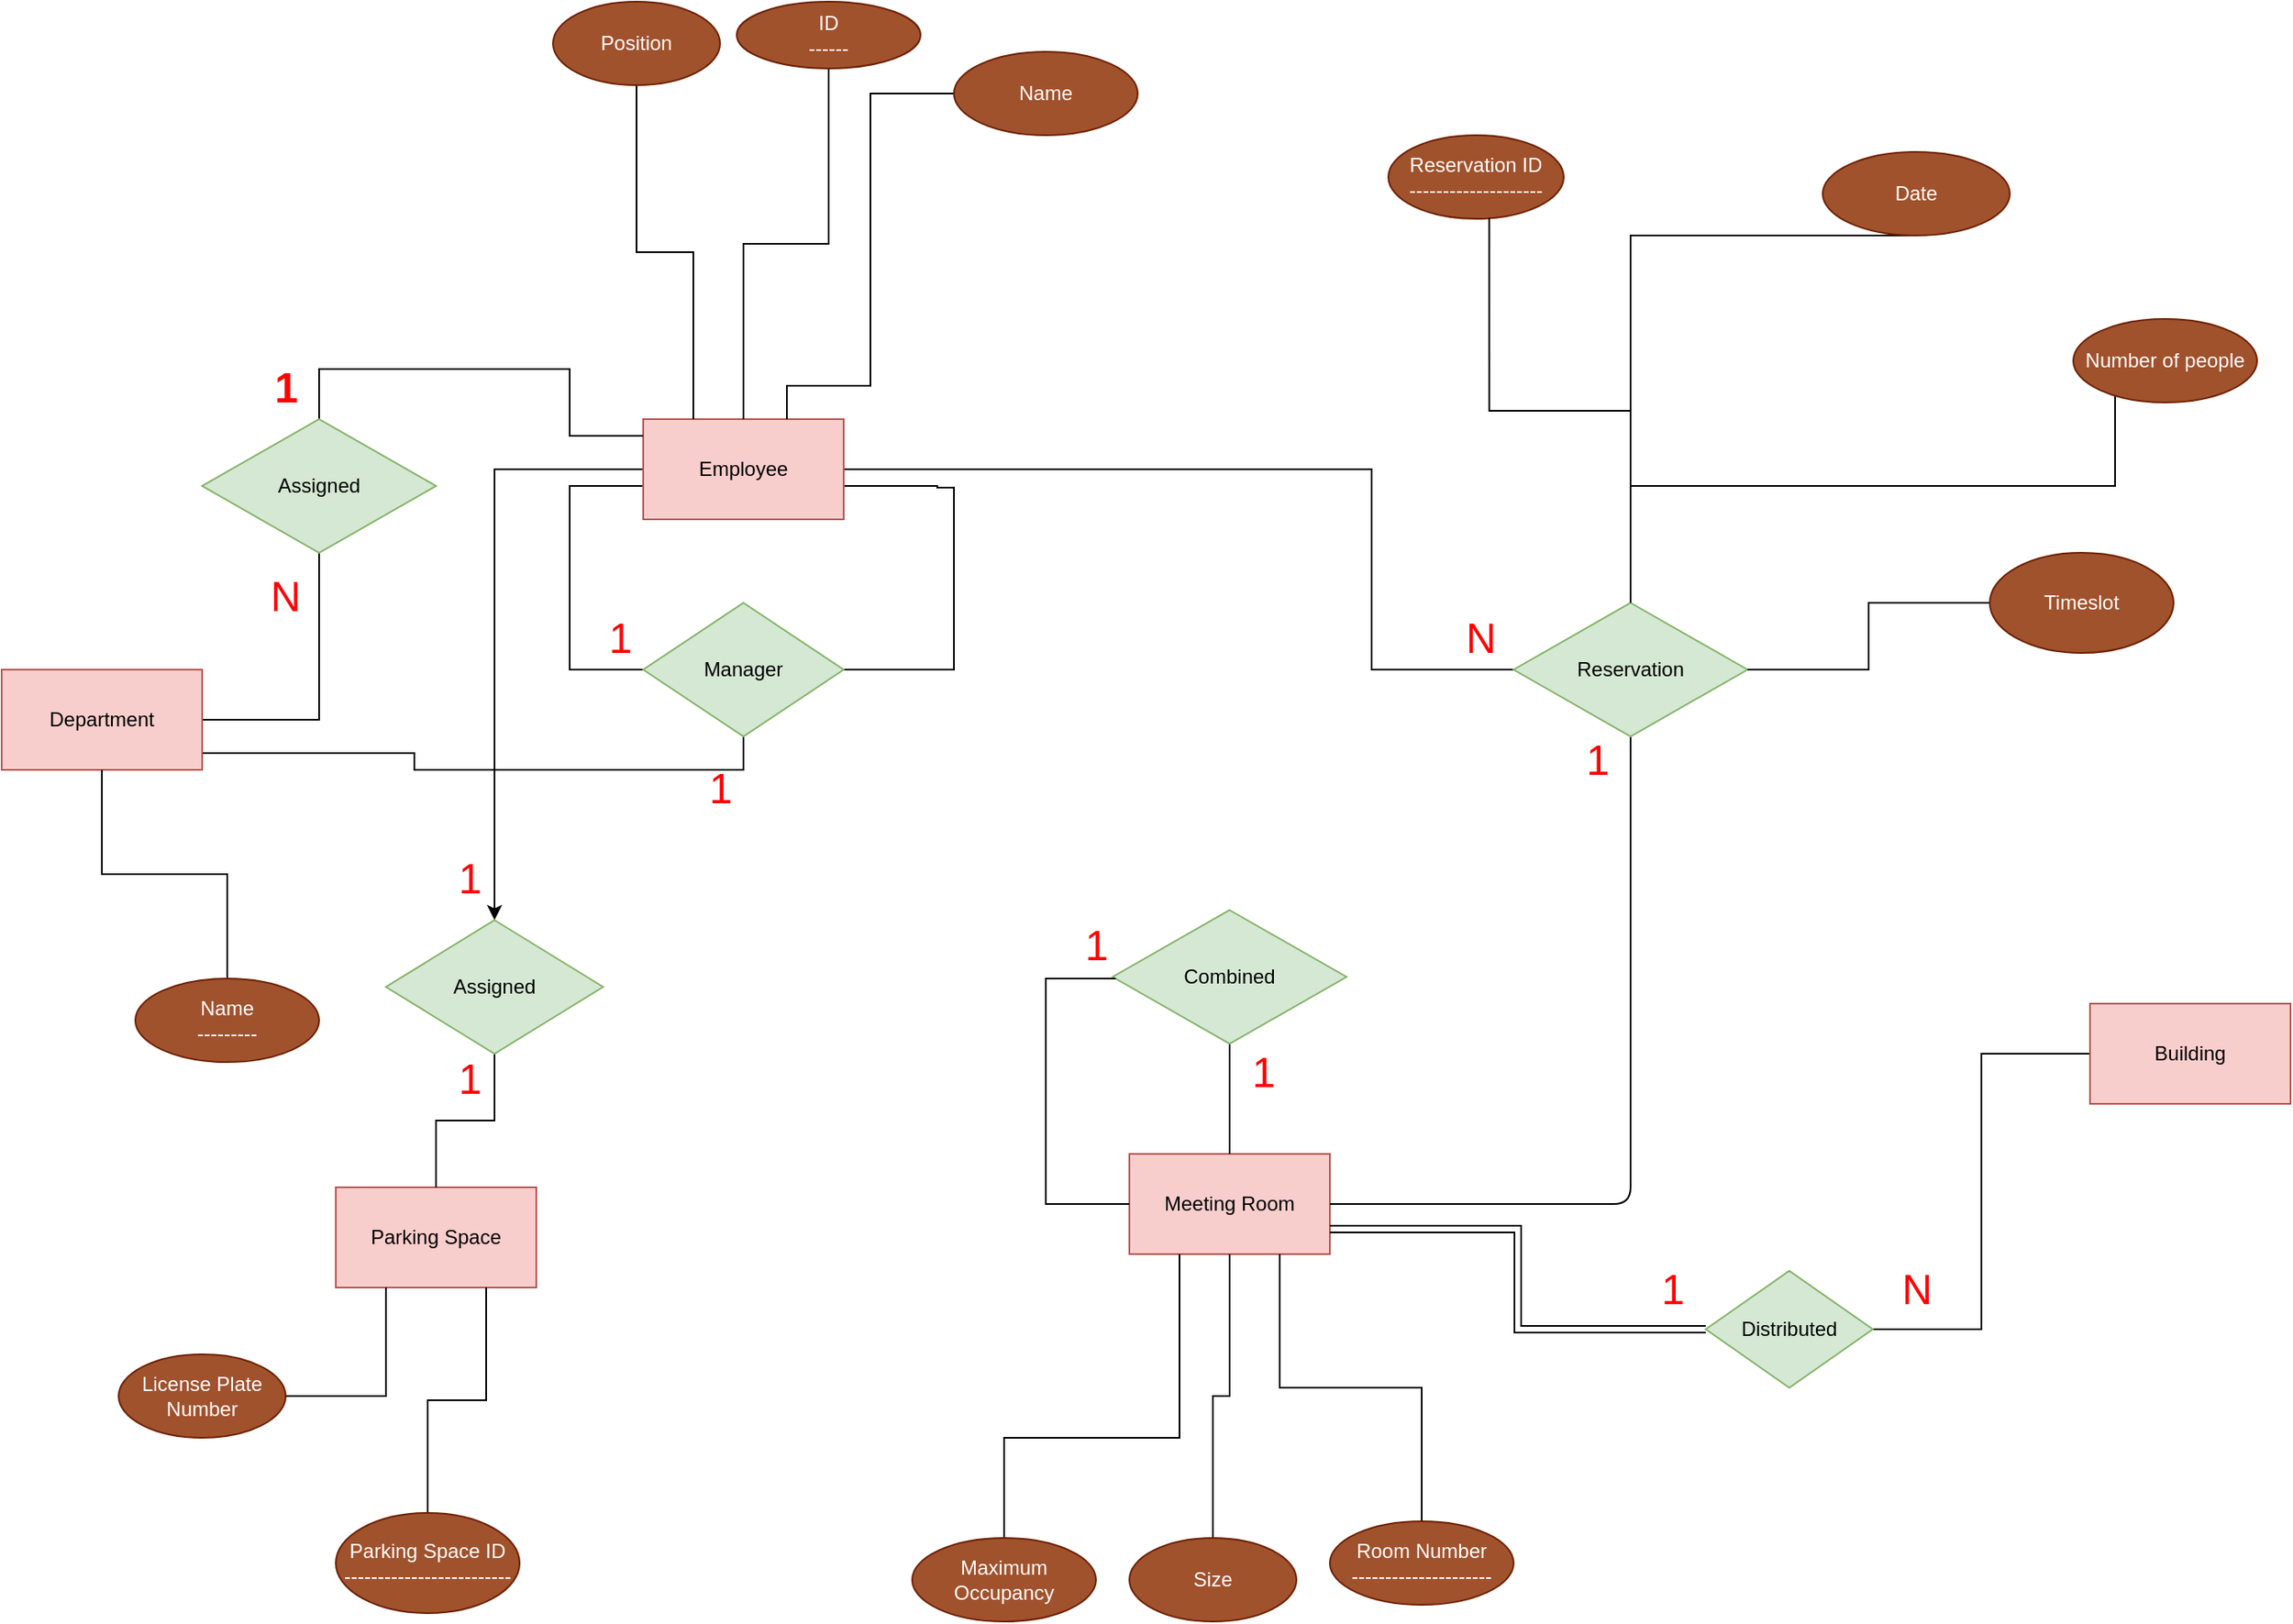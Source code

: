 <mxfile version="24.7.16">
  <diagram id="C5RBs43oDa-KdzZeNtuy" name="Page-1">
    <mxGraphModel dx="1434" dy="788" grid="1" gridSize="10" guides="1" tooltips="1" connect="1" arrows="1" fold="1" page="1" pageScale="1" pageWidth="827" pageHeight="1169" math="0" shadow="0">
      <root>
        <mxCell id="WIyWlLk6GJQsqaUBKTNV-0" />
        <mxCell id="WIyWlLk6GJQsqaUBKTNV-1" parent="WIyWlLk6GJQsqaUBKTNV-0" />
        <mxCell id="kXXxRyWmdwGzVnWKBGMw-0" style="edgeStyle=orthogonalEdgeStyle;rounded=0;orthogonalLoop=1;jettySize=auto;html=1;entryX=0;entryY=0.5;entryDx=0;entryDy=0;endArrow=none;endFill=0;" edge="1" parent="WIyWlLk6GJQsqaUBKTNV-1" source="kXXxRyWmdwGzVnWKBGMw-4" target="kXXxRyWmdwGzVnWKBGMw-18">
          <mxGeometry relative="1" as="geometry">
            <Array as="points">
              <mxPoint x="380" y="300" />
              <mxPoint x="380" y="410" />
            </Array>
          </mxGeometry>
        </mxCell>
        <mxCell id="kXXxRyWmdwGzVnWKBGMw-1" style="edgeStyle=orthogonalEdgeStyle;rounded=0;orthogonalLoop=1;jettySize=auto;html=1;entryX=1;entryY=0.5;entryDx=0;entryDy=0;endArrow=none;endFill=0;" edge="1" parent="WIyWlLk6GJQsqaUBKTNV-1" source="kXXxRyWmdwGzVnWKBGMw-4" target="kXXxRyWmdwGzVnWKBGMw-18">
          <mxGeometry relative="1" as="geometry">
            <mxPoint x="610" y="430" as="targetPoint" />
            <Array as="points">
              <mxPoint x="600" y="300" />
              <mxPoint x="600" y="301" />
              <mxPoint x="610" y="301" />
              <mxPoint x="610" y="410" />
            </Array>
          </mxGeometry>
        </mxCell>
        <mxCell id="kXXxRyWmdwGzVnWKBGMw-2" style="edgeStyle=orthogonalEdgeStyle;rounded=0;orthogonalLoop=1;jettySize=auto;html=1;entryX=0;entryY=0.5;entryDx=0;entryDy=0;endArrow=none;endFill=0;" edge="1" parent="WIyWlLk6GJQsqaUBKTNV-1" source="kXXxRyWmdwGzVnWKBGMw-4" target="kXXxRyWmdwGzVnWKBGMw-34">
          <mxGeometry relative="1" as="geometry">
            <Array as="points">
              <mxPoint x="860" y="290" />
              <mxPoint x="860" y="410" />
            </Array>
          </mxGeometry>
        </mxCell>
        <mxCell id="kXXxRyWmdwGzVnWKBGMw-3" style="edgeStyle=orthogonalEdgeStyle;rounded=0;orthogonalLoop=1;jettySize=auto;html=1;entryX=0.5;entryY=0;entryDx=0;entryDy=0;" edge="1" parent="WIyWlLk6GJQsqaUBKTNV-1" source="kXXxRyWmdwGzVnWKBGMw-4" target="kXXxRyWmdwGzVnWKBGMw-49">
          <mxGeometry relative="1" as="geometry" />
        </mxCell>
        <mxCell id="kXXxRyWmdwGzVnWKBGMw-4" value="Employee" style="rounded=0;whiteSpace=wrap;html=1;fillColor=#f8cecc;strokeColor=#b85450;" vertex="1" parent="WIyWlLk6GJQsqaUBKTNV-1">
          <mxGeometry x="424" y="260" width="120" height="60" as="geometry" />
        </mxCell>
        <mxCell id="kXXxRyWmdwGzVnWKBGMw-5" value="" style="edgeStyle=orthogonalEdgeStyle;rounded=0;orthogonalLoop=1;jettySize=auto;html=1;endArrow=none;endFill=0;" edge="1" parent="WIyWlLk6GJQsqaUBKTNV-1" source="kXXxRyWmdwGzVnWKBGMw-6" target="kXXxRyWmdwGzVnWKBGMw-4">
          <mxGeometry relative="1" as="geometry" />
        </mxCell>
        <mxCell id="kXXxRyWmdwGzVnWKBGMw-6" value="ID&lt;div&gt;------&lt;/div&gt;" style="ellipse;whiteSpace=wrap;html=1;fillColor=#a0522d;fontColor=#ffffff;strokeColor=#6D1F00;" vertex="1" parent="WIyWlLk6GJQsqaUBKTNV-1">
          <mxGeometry x="480" y="10" width="110" height="40" as="geometry" />
        </mxCell>
        <mxCell id="kXXxRyWmdwGzVnWKBGMw-7" style="edgeStyle=orthogonalEdgeStyle;rounded=0;orthogonalLoop=1;jettySize=auto;html=1;endArrow=none;endFill=0;" edge="1" parent="WIyWlLk6GJQsqaUBKTNV-1" source="kXXxRyWmdwGzVnWKBGMw-8" target="kXXxRyWmdwGzVnWKBGMw-4">
          <mxGeometry relative="1" as="geometry">
            <Array as="points">
              <mxPoint x="560" y="65" />
              <mxPoint x="560" y="240" />
              <mxPoint x="510" y="240" />
            </Array>
          </mxGeometry>
        </mxCell>
        <mxCell id="kXXxRyWmdwGzVnWKBGMw-8" value="Name" style="ellipse;whiteSpace=wrap;html=1;fillColor=#a0522d;fontColor=#ffffff;strokeColor=#6D1F00;" vertex="1" parent="WIyWlLk6GJQsqaUBKTNV-1">
          <mxGeometry x="610" y="40" width="110" height="50" as="geometry" />
        </mxCell>
        <mxCell id="kXXxRyWmdwGzVnWKBGMw-9" value="" style="edgeStyle=orthogonalEdgeStyle;rounded=0;orthogonalLoop=1;jettySize=auto;html=1;entryX=0.25;entryY=0;entryDx=0;entryDy=0;endArrow=none;endFill=0;" edge="1" parent="WIyWlLk6GJQsqaUBKTNV-1" source="kXXxRyWmdwGzVnWKBGMw-10" target="kXXxRyWmdwGzVnWKBGMw-4">
          <mxGeometry relative="1" as="geometry" />
        </mxCell>
        <mxCell id="kXXxRyWmdwGzVnWKBGMw-10" value="Position" style="ellipse;whiteSpace=wrap;html=1;fillColor=#a0522d;fontColor=#ffffff;strokeColor=#6D1F00;" vertex="1" parent="WIyWlLk6GJQsqaUBKTNV-1">
          <mxGeometry x="370" y="10" width="100" height="50" as="geometry" />
        </mxCell>
        <mxCell id="kXXxRyWmdwGzVnWKBGMw-11" style="edgeStyle=orthogonalEdgeStyle;rounded=0;orthogonalLoop=1;jettySize=auto;html=1;entryX=0.5;entryY=1;entryDx=0;entryDy=0;endArrow=none;endFill=0;" edge="1" parent="WIyWlLk6GJQsqaUBKTNV-1" source="kXXxRyWmdwGzVnWKBGMw-13" target="kXXxRyWmdwGzVnWKBGMw-18">
          <mxGeometry relative="1" as="geometry">
            <Array as="points">
              <mxPoint x="287" y="460" />
              <mxPoint x="287" y="470" />
              <mxPoint x="484" y="470" />
            </Array>
          </mxGeometry>
        </mxCell>
        <mxCell id="kXXxRyWmdwGzVnWKBGMw-12" style="edgeStyle=orthogonalEdgeStyle;rounded=0;orthogonalLoop=1;jettySize=auto;html=1;entryX=0.5;entryY=1;entryDx=0;entryDy=0;endArrow=none;endFill=0;" edge="1" parent="WIyWlLk6GJQsqaUBKTNV-1" source="kXXxRyWmdwGzVnWKBGMw-13" target="kXXxRyWmdwGzVnWKBGMw-17">
          <mxGeometry relative="1" as="geometry">
            <Array as="points">
              <mxPoint x="230" y="440" />
            </Array>
          </mxGeometry>
        </mxCell>
        <mxCell id="kXXxRyWmdwGzVnWKBGMw-13" value="Department" style="rounded=0;whiteSpace=wrap;html=1;fillColor=#f8cecc;strokeColor=#b85450;" vertex="1" parent="WIyWlLk6GJQsqaUBKTNV-1">
          <mxGeometry x="40" y="410" width="120" height="60" as="geometry" />
        </mxCell>
        <mxCell id="kXXxRyWmdwGzVnWKBGMw-14" value="" style="edgeStyle=orthogonalEdgeStyle;rounded=0;orthogonalLoop=1;jettySize=auto;html=1;endArrow=none;endFill=0;" edge="1" parent="WIyWlLk6GJQsqaUBKTNV-1" source="kXXxRyWmdwGzVnWKBGMw-15" target="kXXxRyWmdwGzVnWKBGMw-13">
          <mxGeometry relative="1" as="geometry" />
        </mxCell>
        <mxCell id="kXXxRyWmdwGzVnWKBGMw-15" value="Name&lt;div&gt;---------&lt;/div&gt;" style="ellipse;whiteSpace=wrap;html=1;fillColor=#a0522d;fontColor=#ffffff;strokeColor=#6D1F00;" vertex="1" parent="WIyWlLk6GJQsqaUBKTNV-1">
          <mxGeometry x="120" y="595" width="110" height="50" as="geometry" />
        </mxCell>
        <mxCell id="kXXxRyWmdwGzVnWKBGMw-16" style="edgeStyle=orthogonalEdgeStyle;rounded=0;orthogonalLoop=1;jettySize=auto;html=1;endArrow=none;endFill=0;" edge="1" parent="WIyWlLk6GJQsqaUBKTNV-1" source="kXXxRyWmdwGzVnWKBGMw-17" target="kXXxRyWmdwGzVnWKBGMw-4">
          <mxGeometry relative="1" as="geometry">
            <Array as="points">
              <mxPoint x="230" y="230" />
              <mxPoint x="380" y="230" />
              <mxPoint x="380" y="270" />
            </Array>
          </mxGeometry>
        </mxCell>
        <mxCell id="kXXxRyWmdwGzVnWKBGMw-17" value="Assigned" style="rhombus;whiteSpace=wrap;html=1;fillColor=#d5e8d4;strokeColor=#82b366;" vertex="1" parent="WIyWlLk6GJQsqaUBKTNV-1">
          <mxGeometry x="160" y="260" width="140" height="80" as="geometry" />
        </mxCell>
        <mxCell id="kXXxRyWmdwGzVnWKBGMw-18" value="Manager" style="rhombus;whiteSpace=wrap;html=1;fillColor=#d5e8d4;strokeColor=#82b366;" vertex="1" parent="WIyWlLk6GJQsqaUBKTNV-1">
          <mxGeometry x="424" y="370" width="120" height="80" as="geometry" />
        </mxCell>
        <mxCell id="kXXxRyWmdwGzVnWKBGMw-19" value="Meeting Room" style="rounded=0;whiteSpace=wrap;html=1;fillColor=#f8cecc;strokeColor=#b85450;" vertex="1" parent="WIyWlLk6GJQsqaUBKTNV-1">
          <mxGeometry x="715" y="700" width="120" height="60" as="geometry" />
        </mxCell>
        <mxCell id="kXXxRyWmdwGzVnWKBGMw-20" style="edgeStyle=orthogonalEdgeStyle;rounded=0;orthogonalLoop=1;jettySize=auto;html=1;entryX=0.75;entryY=1;entryDx=0;entryDy=0;exitX=0.5;exitY=0;exitDx=0;exitDy=0;endArrow=none;endFill=0;" edge="1" parent="WIyWlLk6GJQsqaUBKTNV-1" source="kXXxRyWmdwGzVnWKBGMw-21" target="kXXxRyWmdwGzVnWKBGMw-19">
          <mxGeometry relative="1" as="geometry" />
        </mxCell>
        <mxCell id="kXXxRyWmdwGzVnWKBGMw-21" value="Room Number&lt;div&gt;---------------------&lt;/div&gt;" style="ellipse;whiteSpace=wrap;html=1;fillColor=#a0522d;fontColor=#ffffff;strokeColor=#6D1F00;" vertex="1" parent="WIyWlLk6GJQsqaUBKTNV-1">
          <mxGeometry x="835" y="920" width="110" height="50" as="geometry" />
        </mxCell>
        <mxCell id="kXXxRyWmdwGzVnWKBGMw-22" style="edgeStyle=orthogonalEdgeStyle;rounded=0;orthogonalLoop=1;jettySize=auto;html=1;endArrow=none;endFill=0;" edge="1" parent="WIyWlLk6GJQsqaUBKTNV-1" source="kXXxRyWmdwGzVnWKBGMw-23" target="kXXxRyWmdwGzVnWKBGMw-19">
          <mxGeometry relative="1" as="geometry" />
        </mxCell>
        <mxCell id="kXXxRyWmdwGzVnWKBGMw-23" value="Size" style="ellipse;whiteSpace=wrap;html=1;fillColor=#a0522d;fontColor=#ffffff;strokeColor=#6D1F00;" vertex="1" parent="WIyWlLk6GJQsqaUBKTNV-1">
          <mxGeometry x="715" y="930" width="100" height="50" as="geometry" />
        </mxCell>
        <mxCell id="kXXxRyWmdwGzVnWKBGMw-24" style="edgeStyle=orthogonalEdgeStyle;rounded=0;orthogonalLoop=1;jettySize=auto;html=1;entryX=0.25;entryY=1;entryDx=0;entryDy=0;endArrow=none;endFill=0;" edge="1" parent="WIyWlLk6GJQsqaUBKTNV-1" source="kXXxRyWmdwGzVnWKBGMw-25" target="kXXxRyWmdwGzVnWKBGMw-19">
          <mxGeometry relative="1" as="geometry">
            <mxPoint x="570" y="820" as="targetPoint" />
            <Array as="points">
              <mxPoint x="640" y="870" />
              <mxPoint x="745" y="870" />
            </Array>
          </mxGeometry>
        </mxCell>
        <mxCell id="kXXxRyWmdwGzVnWKBGMw-25" value="Maximum Occupancy" style="ellipse;whiteSpace=wrap;html=1;fillColor=#a0522d;fontColor=#ffffff;strokeColor=#6D1F00;" vertex="1" parent="WIyWlLk6GJQsqaUBKTNV-1">
          <mxGeometry x="585" y="930" width="110" height="50" as="geometry" />
        </mxCell>
        <mxCell id="kXXxRyWmdwGzVnWKBGMw-26" style="edgeStyle=orthogonalEdgeStyle;rounded=0;orthogonalLoop=1;jettySize=auto;html=1;entryX=0.5;entryY=0;entryDx=0;entryDy=0;endArrow=none;endFill=0;" edge="1" parent="WIyWlLk6GJQsqaUBKTNV-1" source="kXXxRyWmdwGzVnWKBGMw-27" target="kXXxRyWmdwGzVnWKBGMw-19">
          <mxGeometry relative="1" as="geometry" />
        </mxCell>
        <mxCell id="kXXxRyWmdwGzVnWKBGMw-27" value="Combined" style="rhombus;whiteSpace=wrap;html=1;fillColor=#d5e8d4;strokeColor=#82b366;" vertex="1" parent="WIyWlLk6GJQsqaUBKTNV-1">
          <mxGeometry x="705" y="554" width="140" height="80" as="geometry" />
        </mxCell>
        <mxCell id="kXXxRyWmdwGzVnWKBGMw-28" style="edgeStyle=orthogonalEdgeStyle;rounded=0;orthogonalLoop=1;jettySize=auto;html=1;endArrow=none;endFill=0;" edge="1" parent="WIyWlLk6GJQsqaUBKTNV-1" source="kXXxRyWmdwGzVnWKBGMw-27" target="kXXxRyWmdwGzVnWKBGMw-19">
          <mxGeometry relative="1" as="geometry">
            <Array as="points">
              <mxPoint x="665" y="595" />
              <mxPoint x="665" y="730" />
            </Array>
          </mxGeometry>
        </mxCell>
        <mxCell id="kXXxRyWmdwGzVnWKBGMw-29" style="edgeStyle=orthogonalEdgeStyle;rounded=0;orthogonalLoop=1;jettySize=auto;html=1;entryX=1;entryY=0.5;entryDx=0;entryDy=0;endArrow=none;endFill=0;" edge="1" parent="WIyWlLk6GJQsqaUBKTNV-1" source="kXXxRyWmdwGzVnWKBGMw-30" target="kXXxRyWmdwGzVnWKBGMw-40">
          <mxGeometry relative="1" as="geometry" />
        </mxCell>
        <mxCell id="kXXxRyWmdwGzVnWKBGMw-30" value="Building" style="rounded=0;whiteSpace=wrap;html=1;fillColor=#f8cecc;strokeColor=#b85450;" vertex="1" parent="WIyWlLk6GJQsqaUBKTNV-1">
          <mxGeometry x="1290" y="610" width="120" height="60" as="geometry" />
        </mxCell>
        <mxCell id="kXXxRyWmdwGzVnWKBGMw-31" style="edgeStyle=orthogonalEdgeStyle;rounded=1;orthogonalLoop=1;jettySize=auto;html=1;entryX=1;entryY=0.5;entryDx=0;entryDy=0;exitX=0.5;exitY=1;exitDx=0;exitDy=0;strokeColor=default;curved=0;endArrow=none;endFill=0;" edge="1" parent="WIyWlLk6GJQsqaUBKTNV-1" source="kXXxRyWmdwGzVnWKBGMw-34" target="kXXxRyWmdwGzVnWKBGMw-19">
          <mxGeometry relative="1" as="geometry" />
        </mxCell>
        <mxCell id="kXXxRyWmdwGzVnWKBGMw-32" style="edgeStyle=orthogonalEdgeStyle;rounded=0;orthogonalLoop=1;jettySize=auto;html=1;entryX=0.5;entryY=1;entryDx=0;entryDy=0;endArrow=none;endFill=0;" edge="1" parent="WIyWlLk6GJQsqaUBKTNV-1" source="kXXxRyWmdwGzVnWKBGMw-34" target="kXXxRyWmdwGzVnWKBGMw-36">
          <mxGeometry relative="1" as="geometry">
            <Array as="points">
              <mxPoint x="1015" y="150" />
            </Array>
          </mxGeometry>
        </mxCell>
        <mxCell id="kXXxRyWmdwGzVnWKBGMw-33" style="edgeStyle=orthogonalEdgeStyle;rounded=0;orthogonalLoop=1;jettySize=auto;html=1;endArrow=none;endFill=0;" edge="1" parent="WIyWlLk6GJQsqaUBKTNV-1" source="kXXxRyWmdwGzVnWKBGMw-34" target="kXXxRyWmdwGzVnWKBGMw-37">
          <mxGeometry relative="1" as="geometry">
            <Array as="points">
              <mxPoint x="1015" y="300" />
              <mxPoint x="1305" y="300" />
            </Array>
          </mxGeometry>
        </mxCell>
        <mxCell id="kXXxRyWmdwGzVnWKBGMw-34" value="Reservation" style="rhombus;whiteSpace=wrap;html=1;fillColor=#d5e8d4;strokeColor=#82b366;" vertex="1" parent="WIyWlLk6GJQsqaUBKTNV-1">
          <mxGeometry x="945" y="370" width="140" height="80" as="geometry" />
        </mxCell>
        <mxCell id="kXXxRyWmdwGzVnWKBGMw-35" value="Reservation ID&lt;div&gt;--------------------&lt;/div&gt;" style="ellipse;whiteSpace=wrap;html=1;fillColor=#a0522d;fontColor=#ffffff;strokeColor=#6D1F00;" vertex="1" parent="WIyWlLk6GJQsqaUBKTNV-1">
          <mxGeometry x="870" y="90" width="105" height="50" as="geometry" />
        </mxCell>
        <mxCell id="kXXxRyWmdwGzVnWKBGMw-36" value="Date" style="ellipse;whiteSpace=wrap;html=1;fillColor=#a0522d;fontColor=#ffffff;strokeColor=#6D1F00;" vertex="1" parent="WIyWlLk6GJQsqaUBKTNV-1">
          <mxGeometry x="1130" y="100" width="112" height="50" as="geometry" />
        </mxCell>
        <mxCell id="kXXxRyWmdwGzVnWKBGMw-37" value="Number of people" style="ellipse;whiteSpace=wrap;html=1;fillColor=#a0522d;fontColor=#ffffff;strokeColor=#6D1F00;" vertex="1" parent="WIyWlLk6GJQsqaUBKTNV-1">
          <mxGeometry x="1280" y="200" width="110" height="50" as="geometry" />
        </mxCell>
        <mxCell id="kXXxRyWmdwGzVnWKBGMw-38" style="edgeStyle=orthogonalEdgeStyle;rounded=0;orthogonalLoop=1;jettySize=auto;html=1;entryX=0.575;entryY=0.992;entryDx=0;entryDy=0;entryPerimeter=0;endArrow=none;endFill=0;" edge="1" parent="WIyWlLk6GJQsqaUBKTNV-1" source="kXXxRyWmdwGzVnWKBGMw-34" target="kXXxRyWmdwGzVnWKBGMw-35">
          <mxGeometry relative="1" as="geometry" />
        </mxCell>
        <mxCell id="kXXxRyWmdwGzVnWKBGMw-39" style="edgeStyle=orthogonalEdgeStyle;rounded=0;orthogonalLoop=1;jettySize=auto;html=1;entryX=1;entryY=0.75;entryDx=0;entryDy=0;shape=link;" edge="1" parent="WIyWlLk6GJQsqaUBKTNV-1" source="kXXxRyWmdwGzVnWKBGMw-40" target="kXXxRyWmdwGzVnWKBGMw-19">
          <mxGeometry relative="1" as="geometry" />
        </mxCell>
        <mxCell id="kXXxRyWmdwGzVnWKBGMw-40" value="Distributed" style="rhombus;whiteSpace=wrap;html=1;fillColor=#d5e8d4;strokeColor=#82b366;" vertex="1" parent="WIyWlLk6GJQsqaUBKTNV-1">
          <mxGeometry x="1060" y="770" width="100" height="70" as="geometry" />
        </mxCell>
        <mxCell id="kXXxRyWmdwGzVnWKBGMw-41" value="Parking Space" style="rounded=0;whiteSpace=wrap;html=1;fillColor=#f8cecc;strokeColor=#b85450;" vertex="1" parent="WIyWlLk6GJQsqaUBKTNV-1">
          <mxGeometry x="240" y="720" width="120" height="60" as="geometry" />
        </mxCell>
        <mxCell id="kXXxRyWmdwGzVnWKBGMw-42" style="edgeStyle=orthogonalEdgeStyle;rounded=0;orthogonalLoop=1;jettySize=auto;html=1;entryX=0.75;entryY=1;entryDx=0;entryDy=0;endArrow=none;endFill=0;" edge="1" parent="WIyWlLk6GJQsqaUBKTNV-1" source="kXXxRyWmdwGzVnWKBGMw-43" target="kXXxRyWmdwGzVnWKBGMw-41">
          <mxGeometry relative="1" as="geometry" />
        </mxCell>
        <mxCell id="kXXxRyWmdwGzVnWKBGMw-43" value="Parking Space ID&lt;div&gt;-------------------------&lt;/div&gt;" style="ellipse;whiteSpace=wrap;html=1;fillColor=#a0522d;fontColor=#ffffff;strokeColor=#6D1F00;" vertex="1" parent="WIyWlLk6GJQsqaUBKTNV-1">
          <mxGeometry x="240" y="915" width="110" height="60" as="geometry" />
        </mxCell>
        <mxCell id="kXXxRyWmdwGzVnWKBGMw-44" style="edgeStyle=orthogonalEdgeStyle;rounded=0;orthogonalLoop=1;jettySize=auto;html=1;entryX=0.25;entryY=1;entryDx=0;entryDy=0;endArrow=none;endFill=0;" edge="1" parent="WIyWlLk6GJQsqaUBKTNV-1" source="kXXxRyWmdwGzVnWKBGMw-45" target="kXXxRyWmdwGzVnWKBGMw-41">
          <mxGeometry relative="1" as="geometry" />
        </mxCell>
        <mxCell id="kXXxRyWmdwGzVnWKBGMw-45" value="License Plate Number" style="ellipse;whiteSpace=wrap;html=1;fillColor=#a0522d;fontColor=#ffffff;strokeColor=#6D1F00;" vertex="1" parent="WIyWlLk6GJQsqaUBKTNV-1">
          <mxGeometry x="110" y="820" width="100" height="50" as="geometry" />
        </mxCell>
        <mxCell id="kXXxRyWmdwGzVnWKBGMw-46" style="edgeStyle=orthogonalEdgeStyle;rounded=0;orthogonalLoop=1;jettySize=auto;html=1;entryX=1;entryY=0.5;entryDx=0;entryDy=0;endArrow=none;endFill=0;" edge="1" parent="WIyWlLk6GJQsqaUBKTNV-1" source="kXXxRyWmdwGzVnWKBGMw-47" target="kXXxRyWmdwGzVnWKBGMw-34">
          <mxGeometry relative="1" as="geometry" />
        </mxCell>
        <mxCell id="kXXxRyWmdwGzVnWKBGMw-47" value="Timeslot" style="ellipse;whiteSpace=wrap;html=1;fillColor=#a0522d;fontColor=#ffffff;strokeColor=#6D1F00;" vertex="1" parent="WIyWlLk6GJQsqaUBKTNV-1">
          <mxGeometry x="1230" y="340" width="110" height="60" as="geometry" />
        </mxCell>
        <mxCell id="kXXxRyWmdwGzVnWKBGMw-48" style="edgeStyle=orthogonalEdgeStyle;rounded=0;orthogonalLoop=1;jettySize=auto;html=1;entryX=0.5;entryY=0;entryDx=0;entryDy=0;endArrow=none;endFill=0;" edge="1" parent="WIyWlLk6GJQsqaUBKTNV-1" source="kXXxRyWmdwGzVnWKBGMw-49" target="kXXxRyWmdwGzVnWKBGMw-41">
          <mxGeometry relative="1" as="geometry" />
        </mxCell>
        <mxCell id="kXXxRyWmdwGzVnWKBGMw-49" value="Assigned" style="rhombus;whiteSpace=wrap;html=1;fillColor=#d5e8d4;strokeColor=#82b366;" vertex="1" parent="WIyWlLk6GJQsqaUBKTNV-1">
          <mxGeometry x="270" y="560" width="130" height="80" as="geometry" />
        </mxCell>
        <mxCell id="kXXxRyWmdwGzVnWKBGMw-50" value="&lt;b style=&quot;font-size: 25px;&quot;&gt;&lt;font color=&quot;#ff0000&quot; style=&quot;font-size: 25px;&quot;&gt;1&lt;/font&gt;&lt;/b&gt;" style="text;html=1;align=center;verticalAlign=middle;resizable=0;points=[];autosize=1;strokeColor=none;fillColor=none;fontSize=25;" vertex="1" parent="WIyWlLk6GJQsqaUBKTNV-1">
          <mxGeometry x="190" y="220" width="40" height="40" as="geometry" />
        </mxCell>
        <mxCell id="kXXxRyWmdwGzVnWKBGMw-51" value="&lt;font color=&quot;#ff0008&quot; style=&quot;font-size: 25px;&quot;&gt;N&lt;/font&gt;" style="text;html=1;align=center;verticalAlign=middle;whiteSpace=wrap;rounded=0;" vertex="1" parent="WIyWlLk6GJQsqaUBKTNV-1">
          <mxGeometry x="180" y="350" width="60" height="30" as="geometry" />
        </mxCell>
        <mxCell id="kXXxRyWmdwGzVnWKBGMw-52" value="&lt;font color=&quot;#ff0000&quot; style=&quot;font-size: 25px;&quot;&gt;1&lt;/font&gt;" style="text;html=1;align=center;verticalAlign=middle;resizable=0;points=[];autosize=1;strokeColor=none;fillColor=none;" vertex="1" parent="WIyWlLk6GJQsqaUBKTNV-1">
          <mxGeometry x="300" y="514" width="40" height="40" as="geometry" />
        </mxCell>
        <mxCell id="kXXxRyWmdwGzVnWKBGMw-53" value="&lt;font color=&quot;#ff0000&quot; style=&quot;font-size: 25px;&quot;&gt;N&lt;/font&gt;" style="text;html=1;align=center;verticalAlign=middle;resizable=0;points=[];autosize=1;strokeColor=none;fillColor=none;" vertex="1" parent="WIyWlLk6GJQsqaUBKTNV-1">
          <mxGeometry x="1166" y="760" width="40" height="40" as="geometry" />
        </mxCell>
        <mxCell id="kXXxRyWmdwGzVnWKBGMw-54" value="&lt;font color=&quot;#ff0000&quot; style=&quot;font-size: 25px;&quot;&gt;1&lt;/font&gt;" style="text;html=1;align=center;verticalAlign=middle;resizable=0;points=[];autosize=1;strokeColor=none;fillColor=none;" vertex="1" parent="WIyWlLk6GJQsqaUBKTNV-1">
          <mxGeometry x="1020" y="760" width="40" height="40" as="geometry" />
        </mxCell>
        <mxCell id="kXXxRyWmdwGzVnWKBGMw-55" value="&lt;font color=&quot;#ff0000&quot; style=&quot;font-size: 25px;&quot;&gt;1&lt;/font&gt;" style="text;html=1;align=center;verticalAlign=middle;resizable=0;points=[];autosize=1;strokeColor=none;fillColor=none;" vertex="1" parent="WIyWlLk6GJQsqaUBKTNV-1">
          <mxGeometry x="300" y="634" width="40" height="40" as="geometry" />
        </mxCell>
        <mxCell id="kXXxRyWmdwGzVnWKBGMw-56" value="&lt;font color=&quot;#ff0000&quot; style=&quot;font-size: 25px;&quot;&gt;1&lt;/font&gt;" style="text;html=1;align=center;verticalAlign=middle;resizable=0;points=[];autosize=1;strokeColor=none;fillColor=none;" vertex="1" parent="WIyWlLk6GJQsqaUBKTNV-1">
          <mxGeometry x="975" y="443" width="40" height="40" as="geometry" />
        </mxCell>
        <mxCell id="kXXxRyWmdwGzVnWKBGMw-57" value="&lt;font color=&quot;#ff0000&quot; style=&quot;font-size: 25px;&quot;&gt;N&lt;/font&gt;" style="text;html=1;align=center;verticalAlign=middle;resizable=0;points=[];autosize=1;strokeColor=none;fillColor=none;" vertex="1" parent="WIyWlLk6GJQsqaUBKTNV-1">
          <mxGeometry x="905" y="370" width="40" height="40" as="geometry" />
        </mxCell>
        <mxCell id="kXXxRyWmdwGzVnWKBGMw-58" value="&lt;font color=&quot;#ff0000&quot; style=&quot;font-size: 25px;&quot;&gt;1&lt;/font&gt;" style="text;html=1;align=center;verticalAlign=middle;resizable=0;points=[];autosize=1;strokeColor=none;fillColor=none;" vertex="1" parent="WIyWlLk6GJQsqaUBKTNV-1">
          <mxGeometry x="675" y="554" width="40" height="40" as="geometry" />
        </mxCell>
        <mxCell id="kXXxRyWmdwGzVnWKBGMw-59" value="&lt;font color=&quot;#ff0000&quot; style=&quot;font-size: 25px;&quot;&gt;1&lt;/font&gt;" style="text;html=1;align=center;verticalAlign=middle;resizable=0;points=[];autosize=1;strokeColor=none;fillColor=none;" vertex="1" parent="WIyWlLk6GJQsqaUBKTNV-1">
          <mxGeometry x="775" y="630" width="40" height="40" as="geometry" />
        </mxCell>
        <mxCell id="kXXxRyWmdwGzVnWKBGMw-60" value="&lt;font color=&quot;#ff0000&quot; style=&quot;font-size: 25px;&quot;&gt;1&lt;/font&gt;" style="text;html=1;align=center;verticalAlign=middle;resizable=0;points=[];autosize=1;strokeColor=none;fillColor=none;" vertex="1" parent="WIyWlLk6GJQsqaUBKTNV-1">
          <mxGeometry x="450" y="460" width="40" height="40" as="geometry" />
        </mxCell>
        <mxCell id="kXXxRyWmdwGzVnWKBGMw-61" value="&lt;font color=&quot;#ff0000&quot; style=&quot;font-size: 25px;&quot;&gt;1&lt;/font&gt;" style="text;html=1;align=center;verticalAlign=middle;resizable=0;points=[];autosize=1;strokeColor=none;fillColor=none;" vertex="1" parent="WIyWlLk6GJQsqaUBKTNV-1">
          <mxGeometry x="390" y="370" width="40" height="40" as="geometry" />
        </mxCell>
      </root>
    </mxGraphModel>
  </diagram>
</mxfile>
